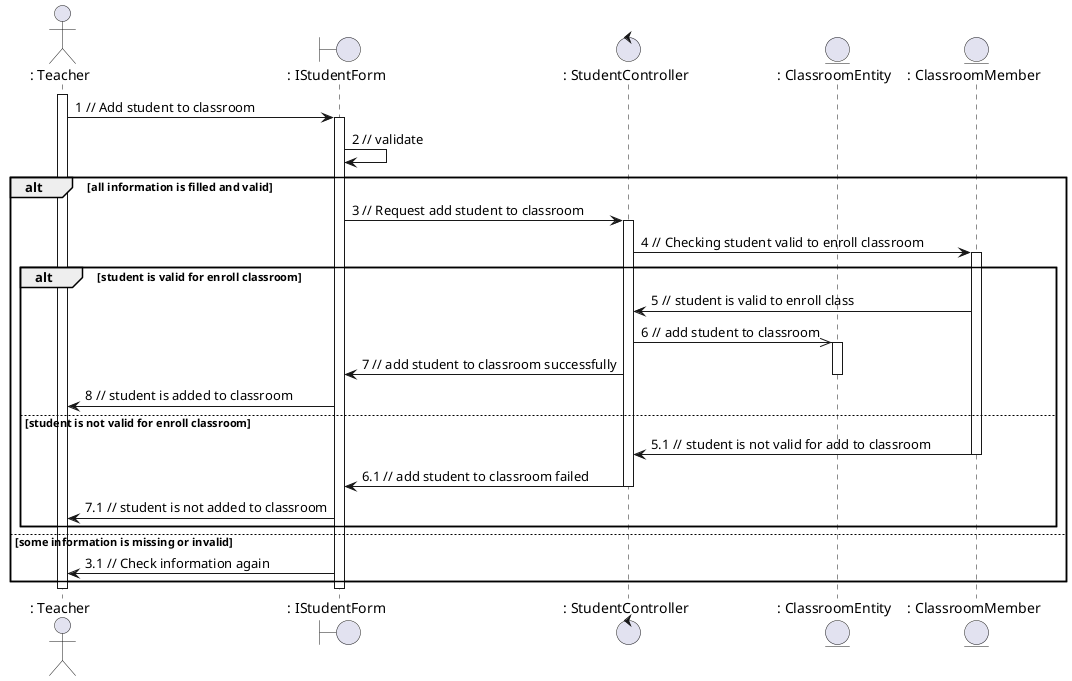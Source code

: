 @startuml addStudent

actor ": Teacher"
boundary ": IStudentForm"
control ": StudentController"
entity ": ClassroomEntity"
entity ": ClassroomMember"

activate ": Teacher"
": Teacher" -> ": IStudentForm": 1 // Add student to classroom
activate ": IStudentForm"
": IStudentForm" -> ": IStudentForm": 2 // validate 
alt all information is filled and valid
    ": IStudentForm" -> ": StudentController": 3 // Request add student to classroom
    activate ": StudentController"
    ": StudentController" -> ": ClassroomMember": 4 // Checking student valid to enroll classroom
    activate ": ClassroomMember"
    alt student is valid for enroll classroom
        ": ClassroomMember" -> ": StudentController": 5 // student is valid to enroll class
        ": StudentController" ->> ": ClassroomEntity": 6 // add student to classroom
        activate ": ClassroomEntity" 
        ": StudentController" -> ": IStudentForm": 7 // add student to classroom successfully
        deactivate ": ClassroomEntity"
        ": IStudentForm" -> ": Teacher": 8 // student is added to classroom

    else student is not valid for enroll classroom
        ": ClassroomMember" -> ": StudentController": 5.1 // student is not valid for add to classroom
        deactivate ": ClassroomMember"
        ": StudentController" -> ": IStudentForm": 6.1 // add student to classroom failed
        deactivate ": StudentController"
        ": IStudentForm" -> ": Teacher": 7.1 // student is not added to classroom
    end
else some information is missing or invalid
   ": IStudentForm" -> ": Teacher": 3.1 // Check information again 
end

deactivate ": IStudentForm"
deactivate ": Teacher"

@enduml
